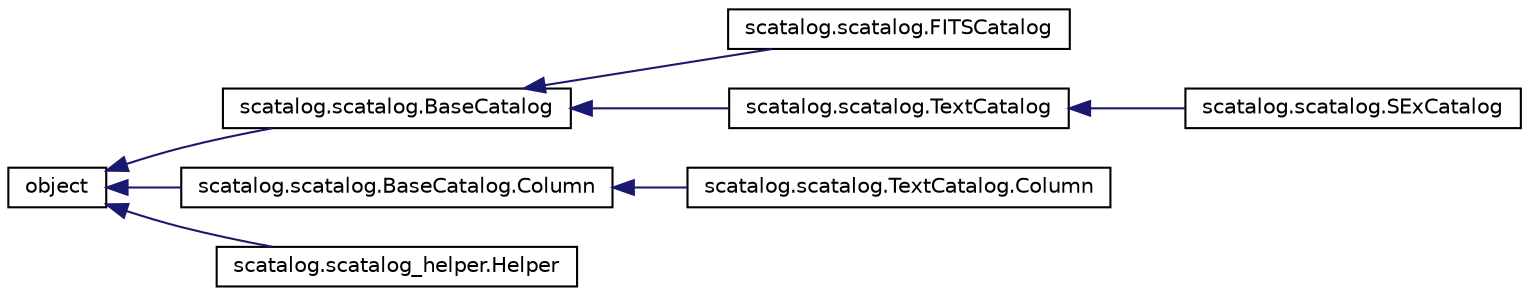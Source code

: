 digraph G
{
  edge [fontname="Helvetica",fontsize="10",labelfontname="Helvetica",labelfontsize="10"];
  node [fontname="Helvetica",fontsize="10",shape=record];
  rankdir=LR;
  Node1 [label="object",height=0.2,width=0.4,color="black", fillcolor="white", style="filled",URL="$classobject.html"];
  Node1 -> Node2 [dir=back,color="midnightblue",fontsize="10",style="solid",fontname="Helvetica"];
  Node2 [label="scatalog.scatalog.BaseCatalog",height=0.2,width=0.4,color="black", fillcolor="white", style="filled",URL="$classscatalog_1_1scatalog_1_1BaseCatalog.html",tooltip="Base catalog management class."];
  Node2 -> Node3 [dir=back,color="midnightblue",fontsize="10",style="solid",fontname="Helvetica"];
  Node3 [label="scatalog.scatalog.FITSCatalog",height=0.2,width=0.4,color="black", fillcolor="white", style="filled",URL="$classscatalog_1_1scatalog_1_1FITSCatalog.html",tooltip="Catalogs management in .FITS format."];
  Node2 -> Node4 [dir=back,color="midnightblue",fontsize="10",style="solid",fontname="Helvetica"];
  Node4 [label="scatalog.scatalog.TextCatalog",height=0.2,width=0.4,color="black", fillcolor="white", style="filled",URL="$classscatalog_1_1scatalog_1_1TextCatalog.html",tooltip="Catalog management in tabulated text (.ascii) format."];
  Node4 -> Node5 [dir=back,color="midnightblue",fontsize="10",style="solid",fontname="Helvetica"];
  Node5 [label="scatalog.scatalog.SExCatalog",height=0.2,width=0.4,color="black", fillcolor="white", style="filled",URL="$classscatalog_1_1scatalog_1_1SExCatalog.html",tooltip="Catalogs management in SExtractor format."];
  Node1 -> Node6 [dir=back,color="midnightblue",fontsize="10",style="solid",fontname="Helvetica"];
  Node6 [label="scatalog.scatalog.BaseCatalog.Column",height=0.2,width=0.4,color="black", fillcolor="white", style="filled",URL="$classscatalog_1_1scatalog_1_1BaseCatalog_1_1Column.html",tooltip="Represents a column in the catalog."];
  Node6 -> Node7 [dir=back,color="midnightblue",fontsize="10",style="solid",fontname="Helvetica"];
  Node7 [label="scatalog.scatalog.TextCatalog.Column",height=0.2,width=0.4,color="black", fillcolor="white", style="filled",URL="$classscatalog_1_1scatalog_1_1TextCatalog_1_1Column.html",tooltip="Represents a column in the catalog."];
  Node1 -> Node8 [dir=back,color="midnightblue",fontsize="10",style="solid",fontname="Helvetica"];
  Node8 [label="scatalog.scatalog_helper.Helper",height=0.2,width=0.4,color="black", fillcolor="white", style="filled",URL="$classscatalog_1_1scatalog__helper_1_1Helper.html",tooltip="Convenient utility functions that can be shared across sub-classes."];
}
